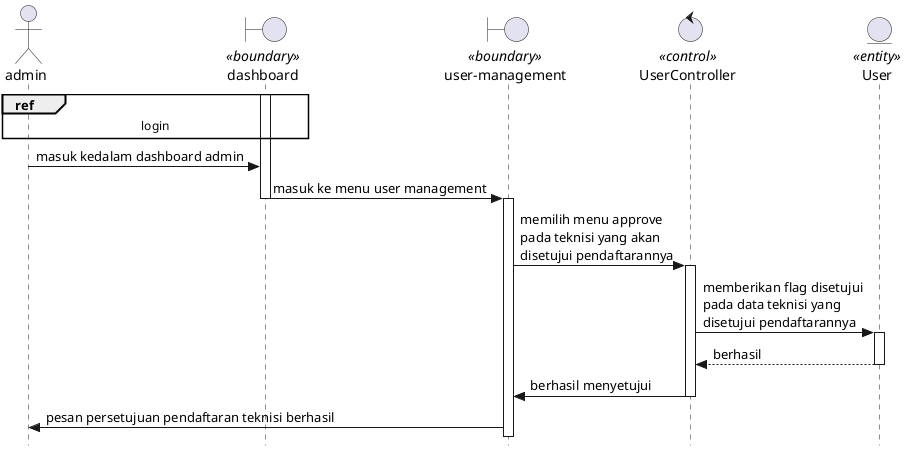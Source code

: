 @startuml approval

skinparam style strictuml

actor admin
boundary dashboard <<boundary>>
boundary "user-management" as management <<boundary>>
control UserController <<control>>
entity User <<entity>>

ref over admin, dashboard : login

activate dashboard 
admin -> dashboard : masuk kedalam dashboard admin
dashboard -> management : masuk ke menu user management
    deactivate dashboard
    activate management
management -> UserController : memilih menu approve\npada teknisi yang akan\ndisetujui pendaftarannya
    activate UserController
UserController -> User : memberikan flag disetujui\npada data teknisi yang\ndisetujui pendaftarannya
    activate User 
return berhasil
UserController -> management : berhasil menyetujui
    deactivate UserController
management -> admin : pesan persetujuan pendaftaran teknisi berhasil

@enduml